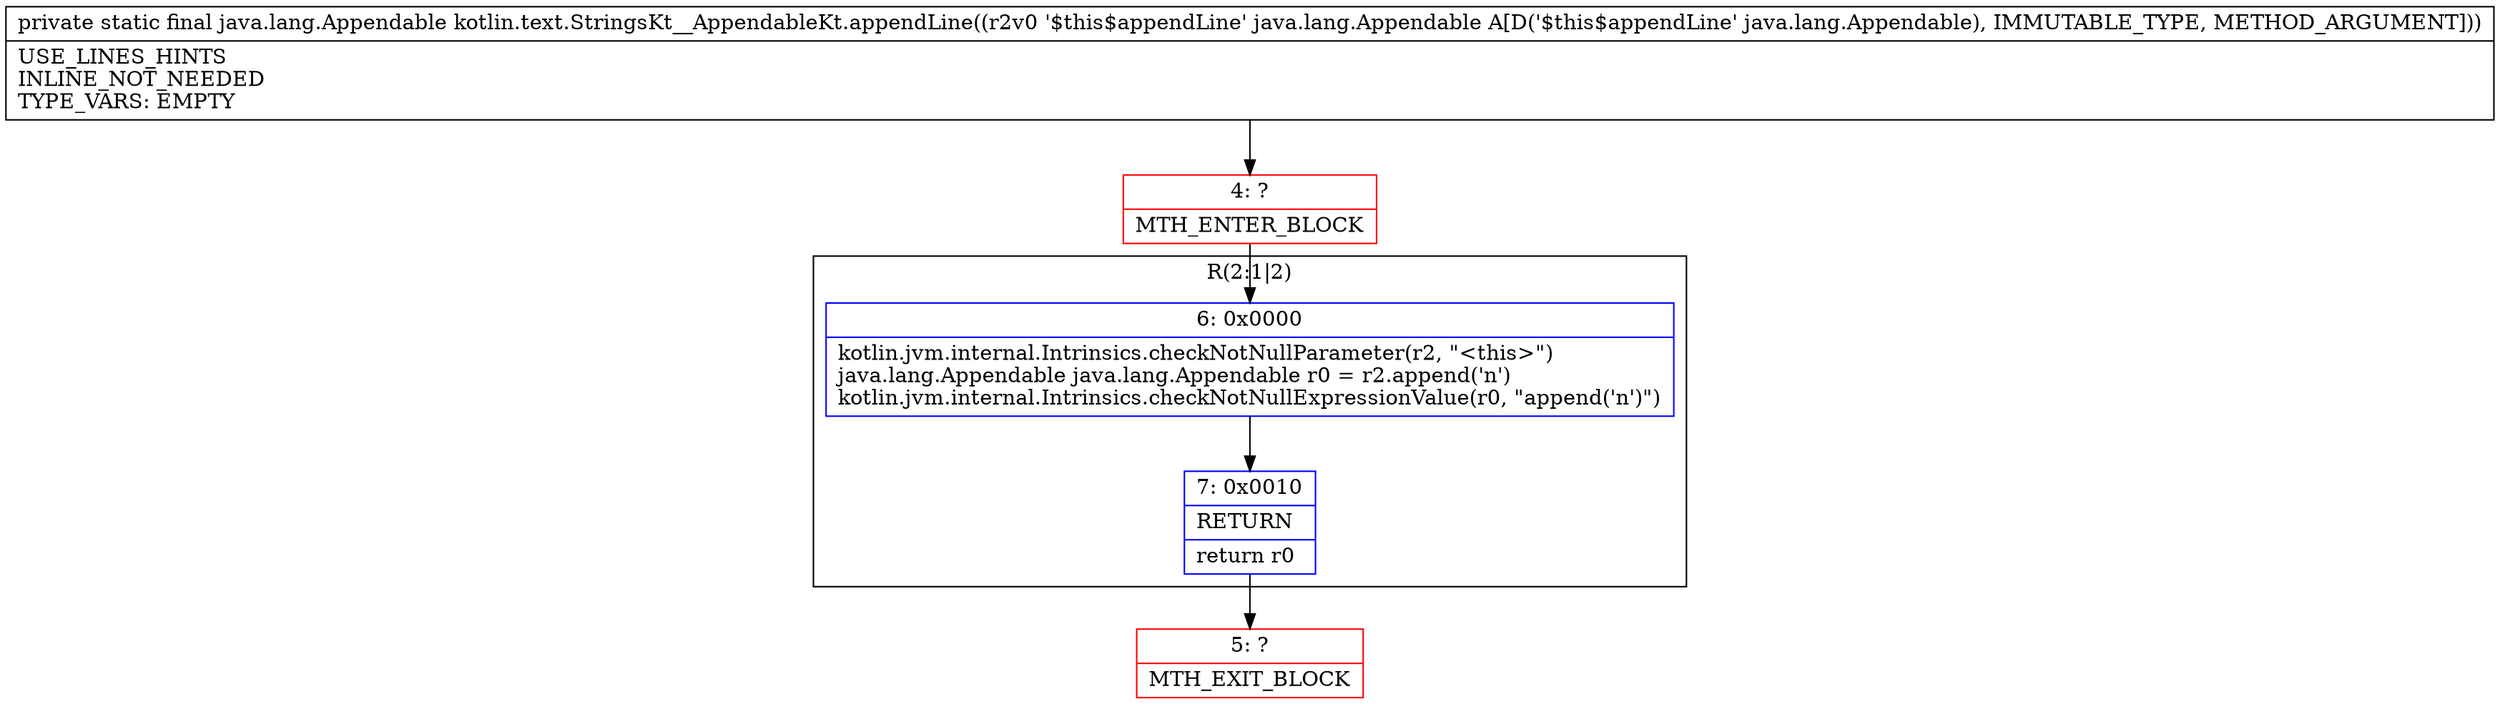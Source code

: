 digraph "CFG forkotlin.text.StringsKt__AppendableKt.appendLine(Ljava\/lang\/Appendable;)Ljava\/lang\/Appendable;" {
subgraph cluster_Region_839842280 {
label = "R(2:1|2)";
node [shape=record,color=blue];
Node_6 [shape=record,label="{6\:\ 0x0000|kotlin.jvm.internal.Intrinsics.checkNotNullParameter(r2, \"\<this\>\")\ljava.lang.Appendable java.lang.Appendable r0 = r2.append('n')\lkotlin.jvm.internal.Intrinsics.checkNotNullExpressionValue(r0, \"append('n')\")\l}"];
Node_7 [shape=record,label="{7\:\ 0x0010|RETURN\l|return r0\l}"];
}
Node_4 [shape=record,color=red,label="{4\:\ ?|MTH_ENTER_BLOCK\l}"];
Node_5 [shape=record,color=red,label="{5\:\ ?|MTH_EXIT_BLOCK\l}"];
MethodNode[shape=record,label="{private static final java.lang.Appendable kotlin.text.StringsKt__AppendableKt.appendLine((r2v0 '$this$appendLine' java.lang.Appendable A[D('$this$appendLine' java.lang.Appendable), IMMUTABLE_TYPE, METHOD_ARGUMENT]))  | USE_LINES_HINTS\lINLINE_NOT_NEEDED\lTYPE_VARS: EMPTY\l}"];
MethodNode -> Node_4;Node_6 -> Node_7;
Node_7 -> Node_5;
Node_4 -> Node_6;
}

